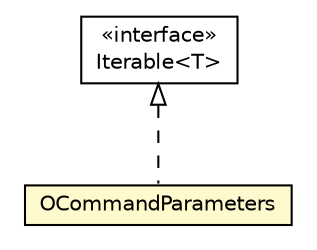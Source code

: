 #!/usr/local/bin/dot
#
# Class diagram 
# Generated by UMLGraph version R5_6-24-gf6e263 (http://www.umlgraph.org/)
#

digraph G {
	edge [fontname="Helvetica",fontsize=10,labelfontname="Helvetica",labelfontsize=10];
	node [fontname="Helvetica",fontsize=10,shape=plaintext];
	nodesep=0.25;
	ranksep=0.5;
	// com.orientechnologies.orient.core.sql.OCommandParameters
	c1124412 [label=<<table title="com.orientechnologies.orient.core.sql.OCommandParameters" border="0" cellborder="1" cellspacing="0" cellpadding="2" port="p" bgcolor="lemonChiffon" href="./OCommandParameters.html">
		<tr><td><table border="0" cellspacing="0" cellpadding="1">
<tr><td align="center" balign="center"> OCommandParameters </td></tr>
		</table></td></tr>
		</table>>, URL="./OCommandParameters.html", fontname="Helvetica", fontcolor="black", fontsize=10.0];
	//com.orientechnologies.orient.core.sql.OCommandParameters implements java.lang.Iterable<T>
	c1125870:p -> c1124412:p [dir=back,arrowtail=empty,style=dashed];
	// java.lang.Iterable<T>
	c1125870 [label=<<table title="java.lang.Iterable" border="0" cellborder="1" cellspacing="0" cellpadding="2" port="p" href="http://java.sun.com/j2se/1.4.2/docs/api/java/lang/Iterable.html">
		<tr><td><table border="0" cellspacing="0" cellpadding="1">
<tr><td align="center" balign="center"> &#171;interface&#187; </td></tr>
<tr><td align="center" balign="center"> Iterable&lt;T&gt; </td></tr>
		</table></td></tr>
		</table>>, URL="http://java.sun.com/j2se/1.4.2/docs/api/java/lang/Iterable.html", fontname="Helvetica", fontcolor="black", fontsize=10.0];
}

